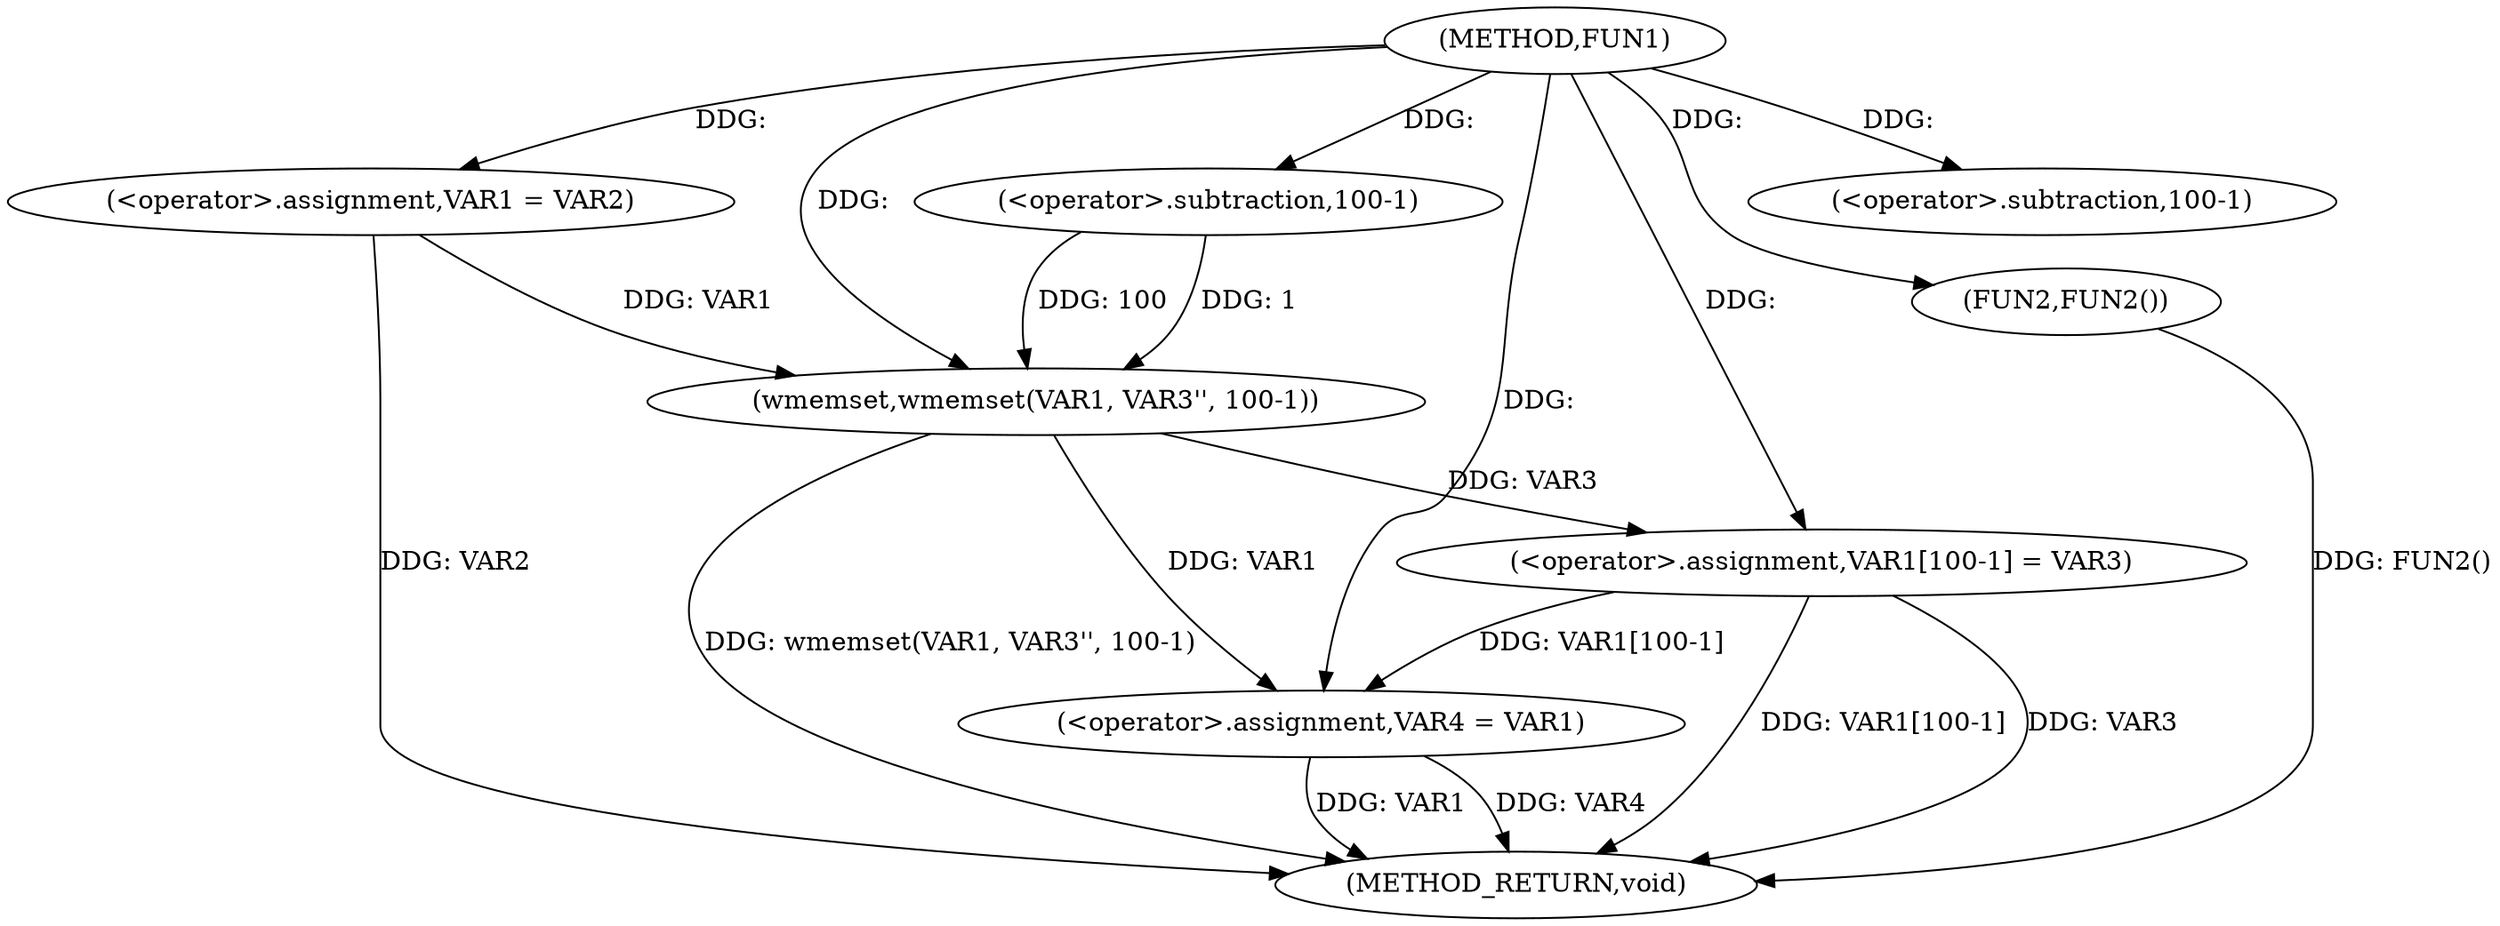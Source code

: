 digraph FUN1 {  
"1000100" [label = "(METHOD,FUN1)" ]
"1000124" [label = "(METHOD_RETURN,void)" ]
"1000104" [label = "(<operator>.assignment,VAR1 = VAR2)" ]
"1000107" [label = "(wmemset,wmemset(VAR1, VAR3'', 100-1))" ]
"1000110" [label = "(<operator>.subtraction,100-1)" ]
"1000113" [label = "(<operator>.assignment,VAR1[100-1] = VAR3)" ]
"1000116" [label = "(<operator>.subtraction,100-1)" ]
"1000120" [label = "(<operator>.assignment,VAR4 = VAR1)" ]
"1000123" [label = "(FUN2,FUN2())" ]
  "1000107" -> "1000124"  [ label = "DDG: wmemset(VAR1, VAR3'', 100-1)"] 
  "1000113" -> "1000124"  [ label = "DDG: VAR1[100-1]"] 
  "1000123" -> "1000124"  [ label = "DDG: FUN2()"] 
  "1000120" -> "1000124"  [ label = "DDG: VAR4"] 
  "1000120" -> "1000124"  [ label = "DDG: VAR1"] 
  "1000113" -> "1000124"  [ label = "DDG: VAR3"] 
  "1000104" -> "1000124"  [ label = "DDG: VAR2"] 
  "1000100" -> "1000104"  [ label = "DDG: "] 
  "1000104" -> "1000107"  [ label = "DDG: VAR1"] 
  "1000100" -> "1000107"  [ label = "DDG: "] 
  "1000110" -> "1000107"  [ label = "DDG: 100"] 
  "1000110" -> "1000107"  [ label = "DDG: 1"] 
  "1000100" -> "1000110"  [ label = "DDG: "] 
  "1000107" -> "1000113"  [ label = "DDG: VAR3"] 
  "1000100" -> "1000113"  [ label = "DDG: "] 
  "1000100" -> "1000116"  [ label = "DDG: "] 
  "1000107" -> "1000120"  [ label = "DDG: VAR1"] 
  "1000113" -> "1000120"  [ label = "DDG: VAR1[100-1]"] 
  "1000100" -> "1000120"  [ label = "DDG: "] 
  "1000100" -> "1000123"  [ label = "DDG: "] 
}
